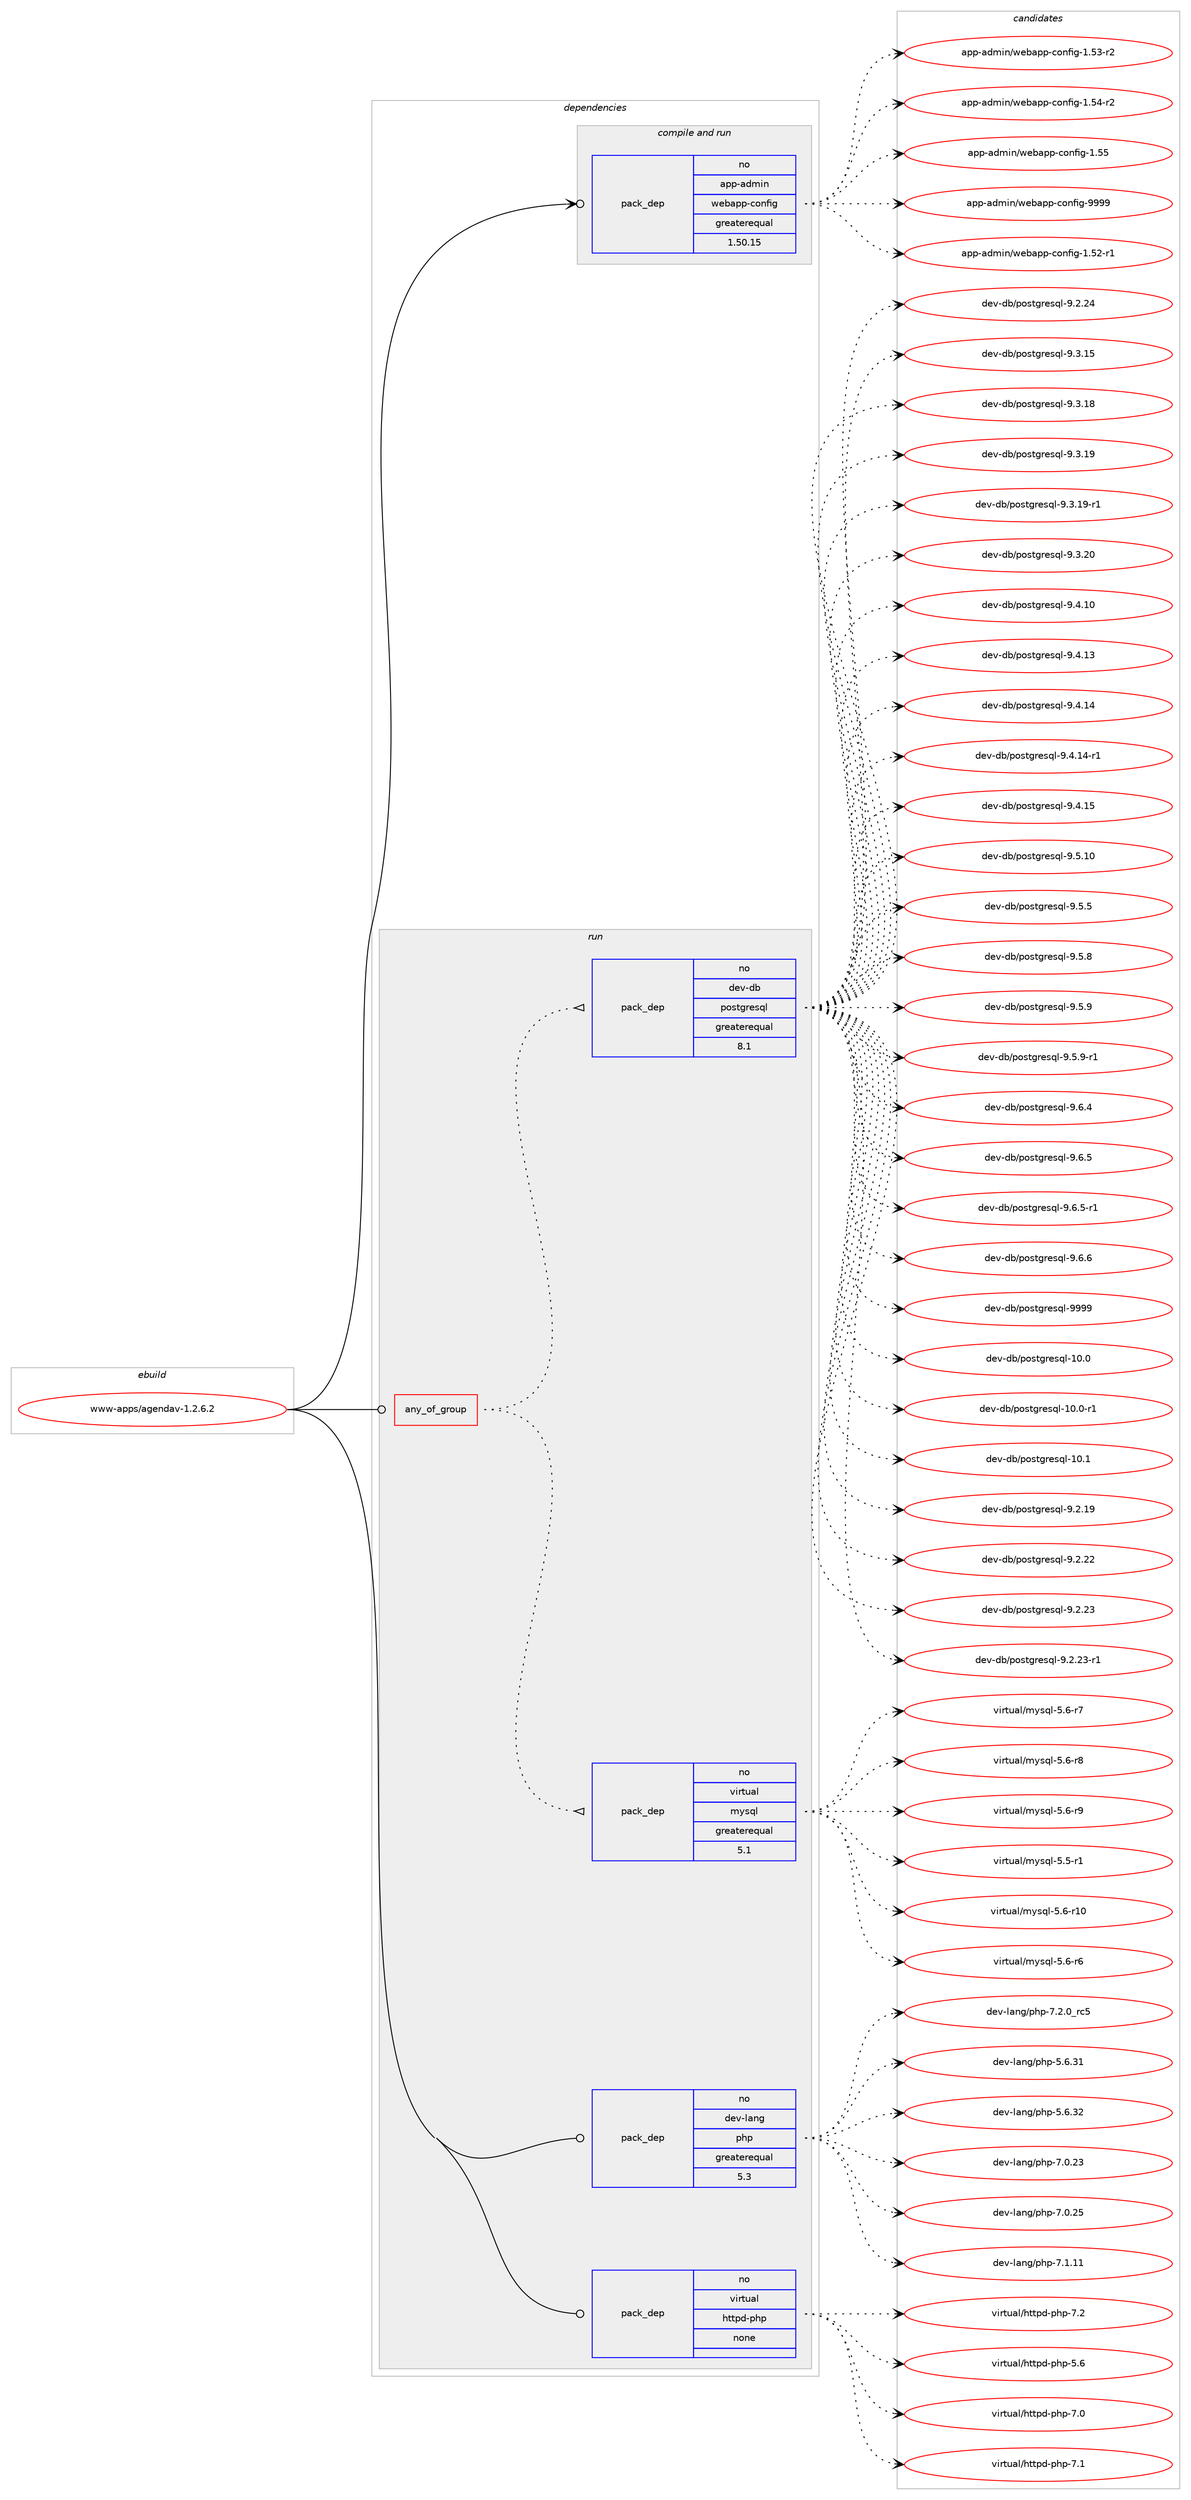 digraph prolog {

# *************
# Graph options
# *************

newrank=true;
concentrate=true;
compound=true;
graph [rankdir=LR,fontname=Helvetica,fontsize=10,ranksep=1.5];#, ranksep=2.5, nodesep=0.2];
edge  [arrowhead=vee];
node  [fontname=Helvetica,fontsize=10];

# **********
# The ebuild
# **********

subgraph cluster_leftcol {
color=gray;
rank=same;
label=<<i>ebuild</i>>;
id [label="www-apps/agendav-1.2.6.2", color=red, width=4, href="../www-apps/agendav-1.2.6.2.svg"];
}

# ****************
# The dependencies
# ****************

subgraph cluster_midcol {
color=gray;
label=<<i>dependencies</i>>;
subgraph cluster_compile {
fillcolor="#eeeeee";
style=filled;
label=<<i>compile</i>>;
}
subgraph cluster_compileandrun {
fillcolor="#eeeeee";
style=filled;
label=<<i>compile and run</i>>;
subgraph pack371470 {
dependency499775 [label=<<TABLE BORDER="0" CELLBORDER="1" CELLSPACING="0" CELLPADDING="4" WIDTH="220"><TR><TD ROWSPAN="6" CELLPADDING="30">pack_dep</TD></TR><TR><TD WIDTH="110">no</TD></TR><TR><TD>app-admin</TD></TR><TR><TD>webapp-config</TD></TR><TR><TD>greaterequal</TD></TR><TR><TD>1.50.15</TD></TR></TABLE>>, shape=none, color=blue];
}
id:e -> dependency499775:w [weight=20,style="solid",arrowhead="odotvee"];
}
subgraph cluster_run {
fillcolor="#eeeeee";
style=filled;
label=<<i>run</i>>;
subgraph any8800 {
dependency499776 [label=<<TABLE BORDER="0" CELLBORDER="1" CELLSPACING="0" CELLPADDING="4"><TR><TD CELLPADDING="10">any_of_group</TD></TR></TABLE>>, shape=none, color=red];subgraph pack371471 {
dependency499777 [label=<<TABLE BORDER="0" CELLBORDER="1" CELLSPACING="0" CELLPADDING="4" WIDTH="220"><TR><TD ROWSPAN="6" CELLPADDING="30">pack_dep</TD></TR><TR><TD WIDTH="110">no</TD></TR><TR><TD>virtual</TD></TR><TR><TD>mysql</TD></TR><TR><TD>greaterequal</TD></TR><TR><TD>5.1</TD></TR></TABLE>>, shape=none, color=blue];
}
dependency499776:e -> dependency499777:w [weight=20,style="dotted",arrowhead="oinv"];
subgraph pack371472 {
dependency499778 [label=<<TABLE BORDER="0" CELLBORDER="1" CELLSPACING="0" CELLPADDING="4" WIDTH="220"><TR><TD ROWSPAN="6" CELLPADDING="30">pack_dep</TD></TR><TR><TD WIDTH="110">no</TD></TR><TR><TD>dev-db</TD></TR><TR><TD>postgresql</TD></TR><TR><TD>greaterequal</TD></TR><TR><TD>8.1</TD></TR></TABLE>>, shape=none, color=blue];
}
dependency499776:e -> dependency499778:w [weight=20,style="dotted",arrowhead="oinv"];
}
id:e -> dependency499776:w [weight=20,style="solid",arrowhead="odot"];
subgraph pack371473 {
dependency499779 [label=<<TABLE BORDER="0" CELLBORDER="1" CELLSPACING="0" CELLPADDING="4" WIDTH="220"><TR><TD ROWSPAN="6" CELLPADDING="30">pack_dep</TD></TR><TR><TD WIDTH="110">no</TD></TR><TR><TD>dev-lang</TD></TR><TR><TD>php</TD></TR><TR><TD>greaterequal</TD></TR><TR><TD>5.3</TD></TR></TABLE>>, shape=none, color=blue];
}
id:e -> dependency499779:w [weight=20,style="solid",arrowhead="odot"];
subgraph pack371474 {
dependency499780 [label=<<TABLE BORDER="0" CELLBORDER="1" CELLSPACING="0" CELLPADDING="4" WIDTH="220"><TR><TD ROWSPAN="6" CELLPADDING="30">pack_dep</TD></TR><TR><TD WIDTH="110">no</TD></TR><TR><TD>virtual</TD></TR><TR><TD>httpd-php</TD></TR><TR><TD>none</TD></TR><TR><TD></TD></TR></TABLE>>, shape=none, color=blue];
}
id:e -> dependency499780:w [weight=20,style="solid",arrowhead="odot"];
}
}

# **************
# The candidates
# **************

subgraph cluster_choices {
rank=same;
color=gray;
label=<<i>candidates</i>>;

subgraph choice371470 {
color=black;
nodesep=1;
choice971121124597100109105110471191019897112112459911111010210510345494653504511449 [label="app-admin/webapp-config-1.52-r1", color=red, width=4,href="../app-admin/webapp-config-1.52-r1.svg"];
choice971121124597100109105110471191019897112112459911111010210510345494653514511450 [label="app-admin/webapp-config-1.53-r2", color=red, width=4,href="../app-admin/webapp-config-1.53-r2.svg"];
choice971121124597100109105110471191019897112112459911111010210510345494653524511450 [label="app-admin/webapp-config-1.54-r2", color=red, width=4,href="../app-admin/webapp-config-1.54-r2.svg"];
choice97112112459710010910511047119101989711211245991111101021051034549465353 [label="app-admin/webapp-config-1.55", color=red, width=4,href="../app-admin/webapp-config-1.55.svg"];
choice97112112459710010910511047119101989711211245991111101021051034557575757 [label="app-admin/webapp-config-9999", color=red, width=4,href="../app-admin/webapp-config-9999.svg"];
dependency499775:e -> choice971121124597100109105110471191019897112112459911111010210510345494653504511449:w [style=dotted,weight="100"];
dependency499775:e -> choice971121124597100109105110471191019897112112459911111010210510345494653514511450:w [style=dotted,weight="100"];
dependency499775:e -> choice971121124597100109105110471191019897112112459911111010210510345494653524511450:w [style=dotted,weight="100"];
dependency499775:e -> choice97112112459710010910511047119101989711211245991111101021051034549465353:w [style=dotted,weight="100"];
dependency499775:e -> choice97112112459710010910511047119101989711211245991111101021051034557575757:w [style=dotted,weight="100"];
}
subgraph choice371471 {
color=black;
nodesep=1;
choice1181051141161179710847109121115113108455346534511449 [label="virtual/mysql-5.5-r1", color=red, width=4,href="../virtual/mysql-5.5-r1.svg"];
choice118105114116117971084710912111511310845534654451144948 [label="virtual/mysql-5.6-r10", color=red, width=4,href="../virtual/mysql-5.6-r10.svg"];
choice1181051141161179710847109121115113108455346544511454 [label="virtual/mysql-5.6-r6", color=red, width=4,href="../virtual/mysql-5.6-r6.svg"];
choice1181051141161179710847109121115113108455346544511455 [label="virtual/mysql-5.6-r7", color=red, width=4,href="../virtual/mysql-5.6-r7.svg"];
choice1181051141161179710847109121115113108455346544511456 [label="virtual/mysql-5.6-r8", color=red, width=4,href="../virtual/mysql-5.6-r8.svg"];
choice1181051141161179710847109121115113108455346544511457 [label="virtual/mysql-5.6-r9", color=red, width=4,href="../virtual/mysql-5.6-r9.svg"];
dependency499777:e -> choice1181051141161179710847109121115113108455346534511449:w [style=dotted,weight="100"];
dependency499777:e -> choice118105114116117971084710912111511310845534654451144948:w [style=dotted,weight="100"];
dependency499777:e -> choice1181051141161179710847109121115113108455346544511454:w [style=dotted,weight="100"];
dependency499777:e -> choice1181051141161179710847109121115113108455346544511455:w [style=dotted,weight="100"];
dependency499777:e -> choice1181051141161179710847109121115113108455346544511456:w [style=dotted,weight="100"];
dependency499777:e -> choice1181051141161179710847109121115113108455346544511457:w [style=dotted,weight="100"];
}
subgraph choice371472 {
color=black;
nodesep=1;
choice1001011184510098471121111151161031141011151131084549484648 [label="dev-db/postgresql-10.0", color=red, width=4,href="../dev-db/postgresql-10.0.svg"];
choice10010111845100984711211111511610311410111511310845494846484511449 [label="dev-db/postgresql-10.0-r1", color=red, width=4,href="../dev-db/postgresql-10.0-r1.svg"];
choice1001011184510098471121111151161031141011151131084549484649 [label="dev-db/postgresql-10.1", color=red, width=4,href="../dev-db/postgresql-10.1.svg"];
choice10010111845100984711211111511610311410111511310845574650464957 [label="dev-db/postgresql-9.2.19", color=red, width=4,href="../dev-db/postgresql-9.2.19.svg"];
choice10010111845100984711211111511610311410111511310845574650465050 [label="dev-db/postgresql-9.2.22", color=red, width=4,href="../dev-db/postgresql-9.2.22.svg"];
choice10010111845100984711211111511610311410111511310845574650465051 [label="dev-db/postgresql-9.2.23", color=red, width=4,href="../dev-db/postgresql-9.2.23.svg"];
choice100101118451009847112111115116103114101115113108455746504650514511449 [label="dev-db/postgresql-9.2.23-r1", color=red, width=4,href="../dev-db/postgresql-9.2.23-r1.svg"];
choice10010111845100984711211111511610311410111511310845574650465052 [label="dev-db/postgresql-9.2.24", color=red, width=4,href="../dev-db/postgresql-9.2.24.svg"];
choice10010111845100984711211111511610311410111511310845574651464953 [label="dev-db/postgresql-9.3.15", color=red, width=4,href="../dev-db/postgresql-9.3.15.svg"];
choice10010111845100984711211111511610311410111511310845574651464956 [label="dev-db/postgresql-9.3.18", color=red, width=4,href="../dev-db/postgresql-9.3.18.svg"];
choice10010111845100984711211111511610311410111511310845574651464957 [label="dev-db/postgresql-9.3.19", color=red, width=4,href="../dev-db/postgresql-9.3.19.svg"];
choice100101118451009847112111115116103114101115113108455746514649574511449 [label="dev-db/postgresql-9.3.19-r1", color=red, width=4,href="../dev-db/postgresql-9.3.19-r1.svg"];
choice10010111845100984711211111511610311410111511310845574651465048 [label="dev-db/postgresql-9.3.20", color=red, width=4,href="../dev-db/postgresql-9.3.20.svg"];
choice10010111845100984711211111511610311410111511310845574652464948 [label="dev-db/postgresql-9.4.10", color=red, width=4,href="../dev-db/postgresql-9.4.10.svg"];
choice10010111845100984711211111511610311410111511310845574652464951 [label="dev-db/postgresql-9.4.13", color=red, width=4,href="../dev-db/postgresql-9.4.13.svg"];
choice10010111845100984711211111511610311410111511310845574652464952 [label="dev-db/postgresql-9.4.14", color=red, width=4,href="../dev-db/postgresql-9.4.14.svg"];
choice100101118451009847112111115116103114101115113108455746524649524511449 [label="dev-db/postgresql-9.4.14-r1", color=red, width=4,href="../dev-db/postgresql-9.4.14-r1.svg"];
choice10010111845100984711211111511610311410111511310845574652464953 [label="dev-db/postgresql-9.4.15", color=red, width=4,href="../dev-db/postgresql-9.4.15.svg"];
choice10010111845100984711211111511610311410111511310845574653464948 [label="dev-db/postgresql-9.5.10", color=red, width=4,href="../dev-db/postgresql-9.5.10.svg"];
choice100101118451009847112111115116103114101115113108455746534653 [label="dev-db/postgresql-9.5.5", color=red, width=4,href="../dev-db/postgresql-9.5.5.svg"];
choice100101118451009847112111115116103114101115113108455746534656 [label="dev-db/postgresql-9.5.8", color=red, width=4,href="../dev-db/postgresql-9.5.8.svg"];
choice100101118451009847112111115116103114101115113108455746534657 [label="dev-db/postgresql-9.5.9", color=red, width=4,href="../dev-db/postgresql-9.5.9.svg"];
choice1001011184510098471121111151161031141011151131084557465346574511449 [label="dev-db/postgresql-9.5.9-r1", color=red, width=4,href="../dev-db/postgresql-9.5.9-r1.svg"];
choice100101118451009847112111115116103114101115113108455746544652 [label="dev-db/postgresql-9.6.4", color=red, width=4,href="../dev-db/postgresql-9.6.4.svg"];
choice100101118451009847112111115116103114101115113108455746544653 [label="dev-db/postgresql-9.6.5", color=red, width=4,href="../dev-db/postgresql-9.6.5.svg"];
choice1001011184510098471121111151161031141011151131084557465446534511449 [label="dev-db/postgresql-9.6.5-r1", color=red, width=4,href="../dev-db/postgresql-9.6.5-r1.svg"];
choice100101118451009847112111115116103114101115113108455746544654 [label="dev-db/postgresql-9.6.6", color=red, width=4,href="../dev-db/postgresql-9.6.6.svg"];
choice1001011184510098471121111151161031141011151131084557575757 [label="dev-db/postgresql-9999", color=red, width=4,href="../dev-db/postgresql-9999.svg"];
dependency499778:e -> choice1001011184510098471121111151161031141011151131084549484648:w [style=dotted,weight="100"];
dependency499778:e -> choice10010111845100984711211111511610311410111511310845494846484511449:w [style=dotted,weight="100"];
dependency499778:e -> choice1001011184510098471121111151161031141011151131084549484649:w [style=dotted,weight="100"];
dependency499778:e -> choice10010111845100984711211111511610311410111511310845574650464957:w [style=dotted,weight="100"];
dependency499778:e -> choice10010111845100984711211111511610311410111511310845574650465050:w [style=dotted,weight="100"];
dependency499778:e -> choice10010111845100984711211111511610311410111511310845574650465051:w [style=dotted,weight="100"];
dependency499778:e -> choice100101118451009847112111115116103114101115113108455746504650514511449:w [style=dotted,weight="100"];
dependency499778:e -> choice10010111845100984711211111511610311410111511310845574650465052:w [style=dotted,weight="100"];
dependency499778:e -> choice10010111845100984711211111511610311410111511310845574651464953:w [style=dotted,weight="100"];
dependency499778:e -> choice10010111845100984711211111511610311410111511310845574651464956:w [style=dotted,weight="100"];
dependency499778:e -> choice10010111845100984711211111511610311410111511310845574651464957:w [style=dotted,weight="100"];
dependency499778:e -> choice100101118451009847112111115116103114101115113108455746514649574511449:w [style=dotted,weight="100"];
dependency499778:e -> choice10010111845100984711211111511610311410111511310845574651465048:w [style=dotted,weight="100"];
dependency499778:e -> choice10010111845100984711211111511610311410111511310845574652464948:w [style=dotted,weight="100"];
dependency499778:e -> choice10010111845100984711211111511610311410111511310845574652464951:w [style=dotted,weight="100"];
dependency499778:e -> choice10010111845100984711211111511610311410111511310845574652464952:w [style=dotted,weight="100"];
dependency499778:e -> choice100101118451009847112111115116103114101115113108455746524649524511449:w [style=dotted,weight="100"];
dependency499778:e -> choice10010111845100984711211111511610311410111511310845574652464953:w [style=dotted,weight="100"];
dependency499778:e -> choice10010111845100984711211111511610311410111511310845574653464948:w [style=dotted,weight="100"];
dependency499778:e -> choice100101118451009847112111115116103114101115113108455746534653:w [style=dotted,weight="100"];
dependency499778:e -> choice100101118451009847112111115116103114101115113108455746534656:w [style=dotted,weight="100"];
dependency499778:e -> choice100101118451009847112111115116103114101115113108455746534657:w [style=dotted,weight="100"];
dependency499778:e -> choice1001011184510098471121111151161031141011151131084557465346574511449:w [style=dotted,weight="100"];
dependency499778:e -> choice100101118451009847112111115116103114101115113108455746544652:w [style=dotted,weight="100"];
dependency499778:e -> choice100101118451009847112111115116103114101115113108455746544653:w [style=dotted,weight="100"];
dependency499778:e -> choice1001011184510098471121111151161031141011151131084557465446534511449:w [style=dotted,weight="100"];
dependency499778:e -> choice100101118451009847112111115116103114101115113108455746544654:w [style=dotted,weight="100"];
dependency499778:e -> choice1001011184510098471121111151161031141011151131084557575757:w [style=dotted,weight="100"];
}
subgraph choice371473 {
color=black;
nodesep=1;
choice10010111845108971101034711210411245534654465149 [label="dev-lang/php-5.6.31", color=red, width=4,href="../dev-lang/php-5.6.31.svg"];
choice10010111845108971101034711210411245534654465150 [label="dev-lang/php-5.6.32", color=red, width=4,href="../dev-lang/php-5.6.32.svg"];
choice10010111845108971101034711210411245554648465051 [label="dev-lang/php-7.0.23", color=red, width=4,href="../dev-lang/php-7.0.23.svg"];
choice10010111845108971101034711210411245554648465053 [label="dev-lang/php-7.0.25", color=red, width=4,href="../dev-lang/php-7.0.25.svg"];
choice10010111845108971101034711210411245554649464949 [label="dev-lang/php-7.1.11", color=red, width=4,href="../dev-lang/php-7.1.11.svg"];
choice100101118451089711010347112104112455546504648951149953 [label="dev-lang/php-7.2.0_rc5", color=red, width=4,href="../dev-lang/php-7.2.0_rc5.svg"];
dependency499779:e -> choice10010111845108971101034711210411245534654465149:w [style=dotted,weight="100"];
dependency499779:e -> choice10010111845108971101034711210411245534654465150:w [style=dotted,weight="100"];
dependency499779:e -> choice10010111845108971101034711210411245554648465051:w [style=dotted,weight="100"];
dependency499779:e -> choice10010111845108971101034711210411245554648465053:w [style=dotted,weight="100"];
dependency499779:e -> choice10010111845108971101034711210411245554649464949:w [style=dotted,weight="100"];
dependency499779:e -> choice100101118451089711010347112104112455546504648951149953:w [style=dotted,weight="100"];
}
subgraph choice371474 {
color=black;
nodesep=1;
choice11810511411611797108471041161161121004511210411245534654 [label="virtual/httpd-php-5.6", color=red, width=4,href="../virtual/httpd-php-5.6.svg"];
choice11810511411611797108471041161161121004511210411245554648 [label="virtual/httpd-php-7.0", color=red, width=4,href="../virtual/httpd-php-7.0.svg"];
choice11810511411611797108471041161161121004511210411245554649 [label="virtual/httpd-php-7.1", color=red, width=4,href="../virtual/httpd-php-7.1.svg"];
choice11810511411611797108471041161161121004511210411245554650 [label="virtual/httpd-php-7.2", color=red, width=4,href="../virtual/httpd-php-7.2.svg"];
dependency499780:e -> choice11810511411611797108471041161161121004511210411245534654:w [style=dotted,weight="100"];
dependency499780:e -> choice11810511411611797108471041161161121004511210411245554648:w [style=dotted,weight="100"];
dependency499780:e -> choice11810511411611797108471041161161121004511210411245554649:w [style=dotted,weight="100"];
dependency499780:e -> choice11810511411611797108471041161161121004511210411245554650:w [style=dotted,weight="100"];
}
}

}
